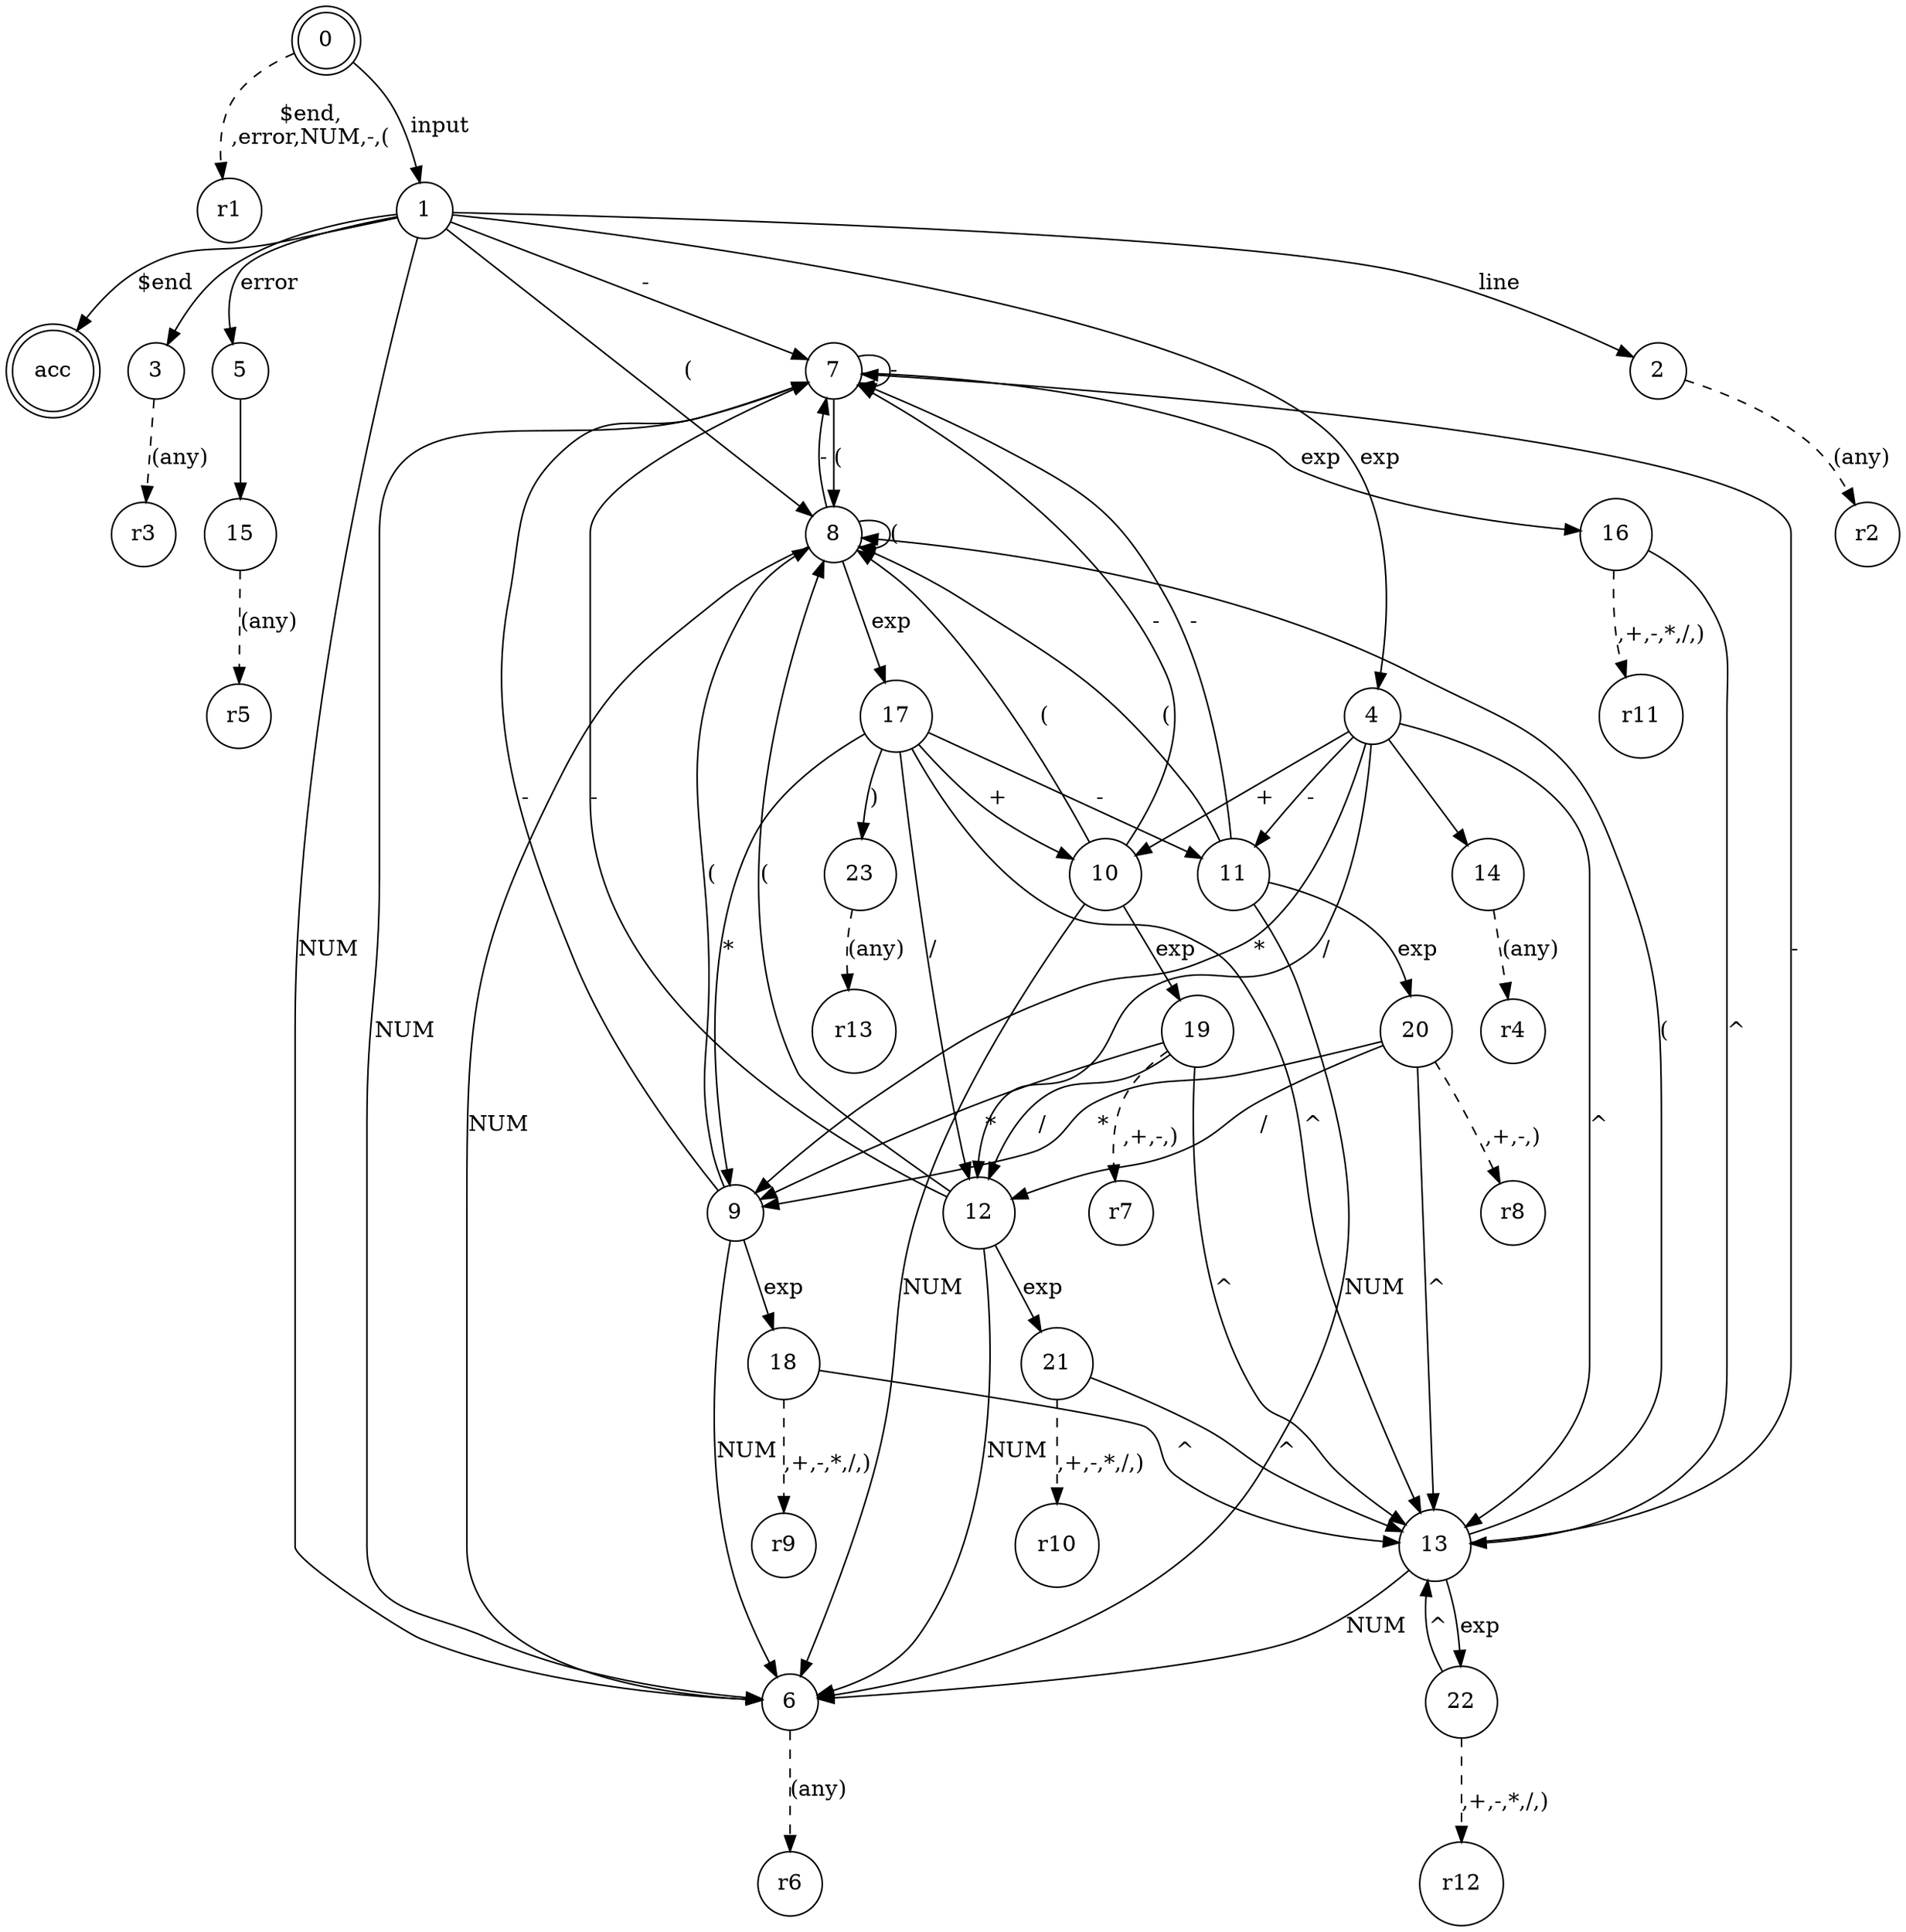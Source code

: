 /* generated using hyacc -g from calc.y

http://hyacc.sourceforge.net/

Hyacc is similar to Yacc in that it is a parser generator.
It is different from yacc in that it is a LR(1)/LALR(1)/LR(0) parser generator,
which means it can accept all LR(1) grammars.

This is more powerful than LALR(1) algorithm.

A LR(1) parser generator also does not have the "mysterious reduce/reduce conflict" problem.

Hyacc also supports LR(k) for limited cases.

*/
digraph abstract {

  node [shape = doublecircle]; 0 acc;
  node [shape = circle];
  0 -> r1 [ label="$end,\n,error,NUM,-,(" style="dashed" ];
  0 -> 1 [ label="input" ];
  1 -> acc [ label = "$end" ];
  1 -> 3 [ label="\n" ];
  1 -> 5 [ label="error" ];
  1 -> 6 [ label="NUM" ];
  1 -> 7 [ label="-" ];
  1 -> 8 [ label="(" ];
  1 -> 2 [ label="line" ];
  1 -> 4 [ label="exp" ];
  2 -> r2 [ label="(any)" style="dashed" ];
  3 -> r3 [ label="(any)" style="dashed" ];
  4 -> 14 [ label="\n" ];
  4 -> 10 [ label="+" ];
  4 -> 11 [ label="-" ];
  4 -> 9 [ label="*" ];
  4 -> 12 [ label="/" ];
  4 -> 13 [ label="^" ];
  5 -> 15 [ label="\n" ];
  6 -> r6 [ label="(any)" style="dashed" ];
  7 -> 6 [ label="NUM" ];
  7 -> 7 [ label="-" ];
  7 -> 8 [ label="(" ];
  7 -> 16 [ label="exp" ];
  8 -> 6 [ label="NUM" ];
  8 -> 7 [ label="-" ];
  8 -> 8 [ label="(" ];
  8 -> 17 [ label="exp" ];
  9 -> 6 [ label="NUM" ];
  9 -> 7 [ label="-" ];
  9 -> 8 [ label="(" ];
  9 -> 18 [ label="exp" ];
  10 -> 6 [ label="NUM" ];
  10 -> 7 [ label="-" ];
  10 -> 8 [ label="(" ];
  10 -> 19 [ label="exp" ];
  11 -> 6 [ label="NUM" ];
  11 -> 7 [ label="-" ];
  11 -> 8 [ label="(" ];
  11 -> 20 [ label="exp" ];
  12 -> 6 [ label="NUM" ];
  12 -> 7 [ label="-" ];
  12 -> 8 [ label="(" ];
  12 -> 21 [ label="exp" ];
  13 -> 6 [ label="NUM" ];
  13 -> 7 [ label="-" ];
  13 -> 8 [ label="(" ];
  13 -> 22 [ label="exp" ];
  14 -> r4 [ label="(any)" style="dashed" ];
  15 -> r5 [ label="(any)" style="dashed" ];
  16 -> r11 [ label="\n,+,-,*,/,)" style="dashed" ];
  16 -> 13 [ label="^" ];
  17 -> 10 [ label="+" ];
  17 -> 11 [ label="-" ];
  17 -> 9 [ label="*" ];
  17 -> 12 [ label="/" ];
  17 -> 13 [ label="^" ];
  17 -> 23 [ label=")" ];
  18 -> r9 [ label="\n,+,-,*,/,)" style="dashed" ];
  18 -> 13 [ label="^" ];
  19 -> r7 [ label="\n,+,-,)" style="dashed" ];
  19 -> 9 [ label="*" ];
  19 -> 12 [ label="/" ];
  19 -> 13 [ label="^" ];
  20 -> r8 [ label="\n,+,-,)" style="dashed" ];
  20 -> 9 [ label="*" ];
  20 -> 12 [ label="/" ];
  20 -> 13 [ label="^" ];
  21 -> r10 [ label="\n,+,-,*,/,)" style="dashed" ];
  21 -> 13 [ label="^" ];
  22 -> r12 [ label="\n,+,-,*,/,)" style="dashed" ];
  22 -> 13 [ label="^" ];
  23 -> r13 [ label="(any)" style="dashed" ];

}
